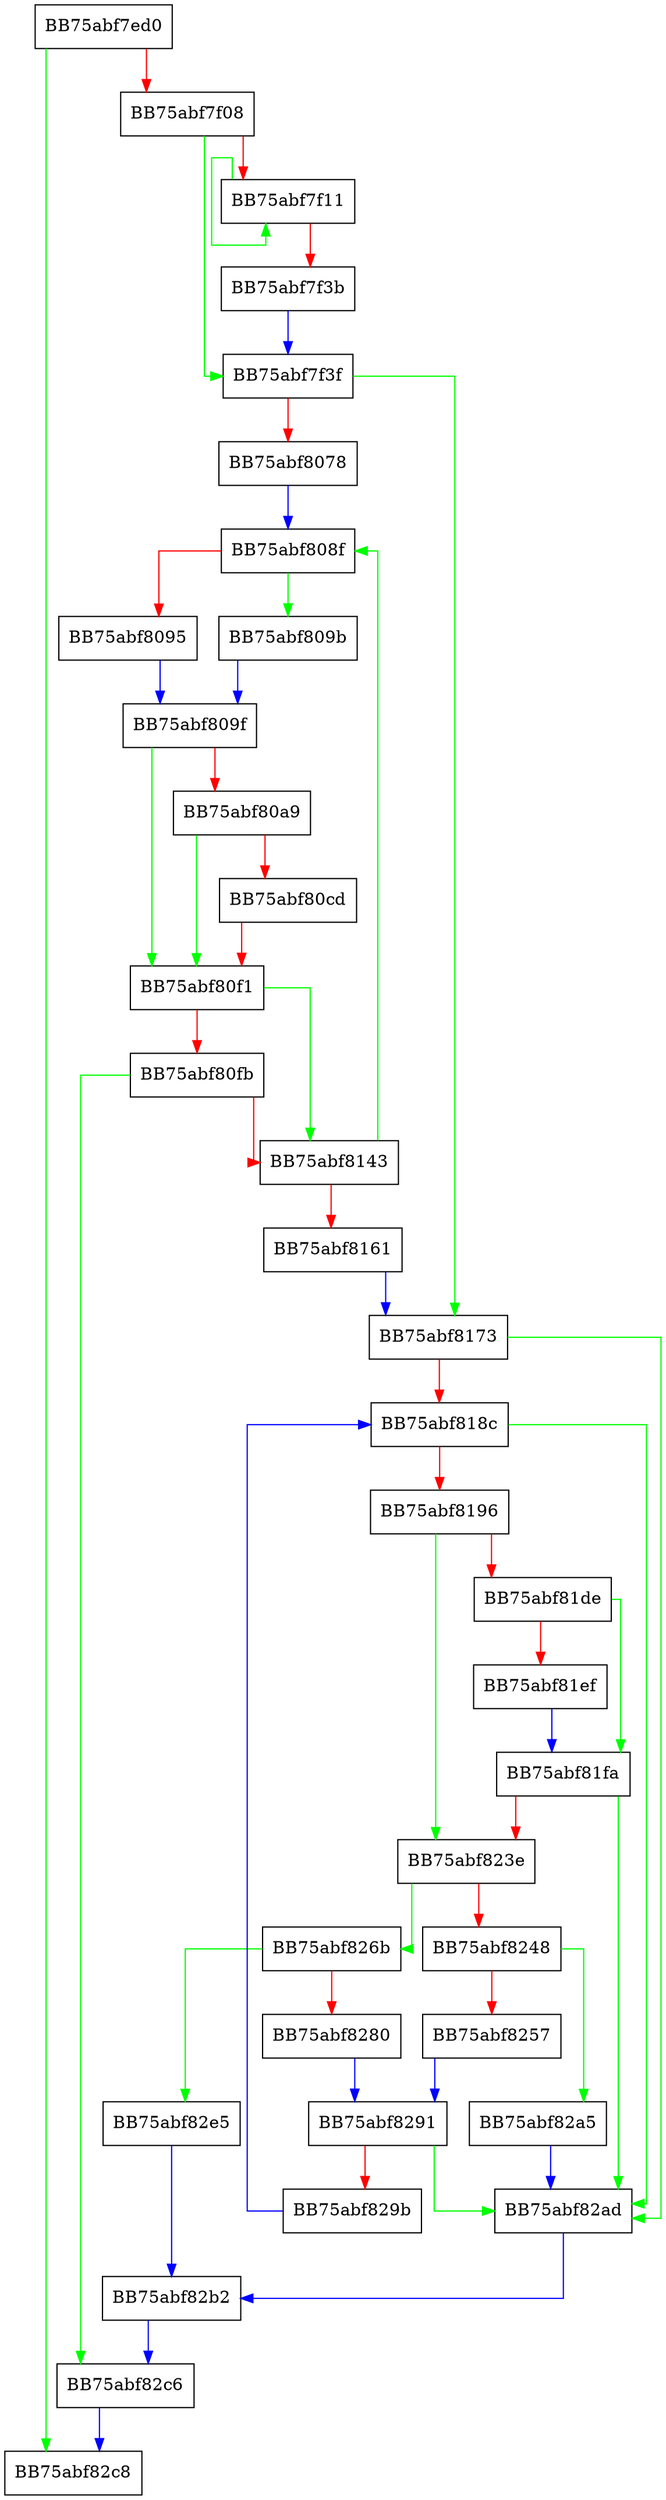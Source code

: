 digraph ZSTD_btGetAllMatches_noDict_6 {
  node [shape="box"];
  graph [splines=ortho];
  BB75abf7ed0 -> BB75abf82c8 [color="green"];
  BB75abf7ed0 -> BB75abf7f08 [color="red"];
  BB75abf7f08 -> BB75abf7f3f [color="green"];
  BB75abf7f08 -> BB75abf7f11 [color="red"];
  BB75abf7f11 -> BB75abf7f11 [color="green"];
  BB75abf7f11 -> BB75abf7f3b [color="red"];
  BB75abf7f3b -> BB75abf7f3f [color="blue"];
  BB75abf7f3f -> BB75abf8173 [color="green"];
  BB75abf7f3f -> BB75abf8078 [color="red"];
  BB75abf8078 -> BB75abf808f [color="blue"];
  BB75abf808f -> BB75abf809b [color="green"];
  BB75abf808f -> BB75abf8095 [color="red"];
  BB75abf8095 -> BB75abf809f [color="blue"];
  BB75abf809b -> BB75abf809f [color="blue"];
  BB75abf809f -> BB75abf80f1 [color="green"];
  BB75abf809f -> BB75abf80a9 [color="red"];
  BB75abf80a9 -> BB75abf80f1 [color="green"];
  BB75abf80a9 -> BB75abf80cd [color="red"];
  BB75abf80cd -> BB75abf80f1 [color="red"];
  BB75abf80f1 -> BB75abf8143 [color="green"];
  BB75abf80f1 -> BB75abf80fb [color="red"];
  BB75abf80fb -> BB75abf82c6 [color="green"];
  BB75abf80fb -> BB75abf8143 [color="red"];
  BB75abf8143 -> BB75abf808f [color="green"];
  BB75abf8143 -> BB75abf8161 [color="red"];
  BB75abf8161 -> BB75abf8173 [color="blue"];
  BB75abf8173 -> BB75abf82ad [color="green"];
  BB75abf8173 -> BB75abf818c [color="red"];
  BB75abf818c -> BB75abf82ad [color="green"];
  BB75abf818c -> BB75abf8196 [color="red"];
  BB75abf8196 -> BB75abf823e [color="green"];
  BB75abf8196 -> BB75abf81de [color="red"];
  BB75abf81de -> BB75abf81fa [color="green"];
  BB75abf81de -> BB75abf81ef [color="red"];
  BB75abf81ef -> BB75abf81fa [color="blue"];
  BB75abf81fa -> BB75abf82ad [color="green"];
  BB75abf81fa -> BB75abf823e [color="red"];
  BB75abf823e -> BB75abf826b [color="green"];
  BB75abf823e -> BB75abf8248 [color="red"];
  BB75abf8248 -> BB75abf82a5 [color="green"];
  BB75abf8248 -> BB75abf8257 [color="red"];
  BB75abf8257 -> BB75abf8291 [color="blue"];
  BB75abf826b -> BB75abf82e5 [color="green"];
  BB75abf826b -> BB75abf8280 [color="red"];
  BB75abf8280 -> BB75abf8291 [color="blue"];
  BB75abf8291 -> BB75abf82ad [color="green"];
  BB75abf8291 -> BB75abf829b [color="red"];
  BB75abf829b -> BB75abf818c [color="blue"];
  BB75abf82a5 -> BB75abf82ad [color="blue"];
  BB75abf82ad -> BB75abf82b2 [color="blue"];
  BB75abf82b2 -> BB75abf82c6 [color="blue"];
  BB75abf82c6 -> BB75abf82c8 [color="blue"];
  BB75abf82e5 -> BB75abf82b2 [color="blue"];
}